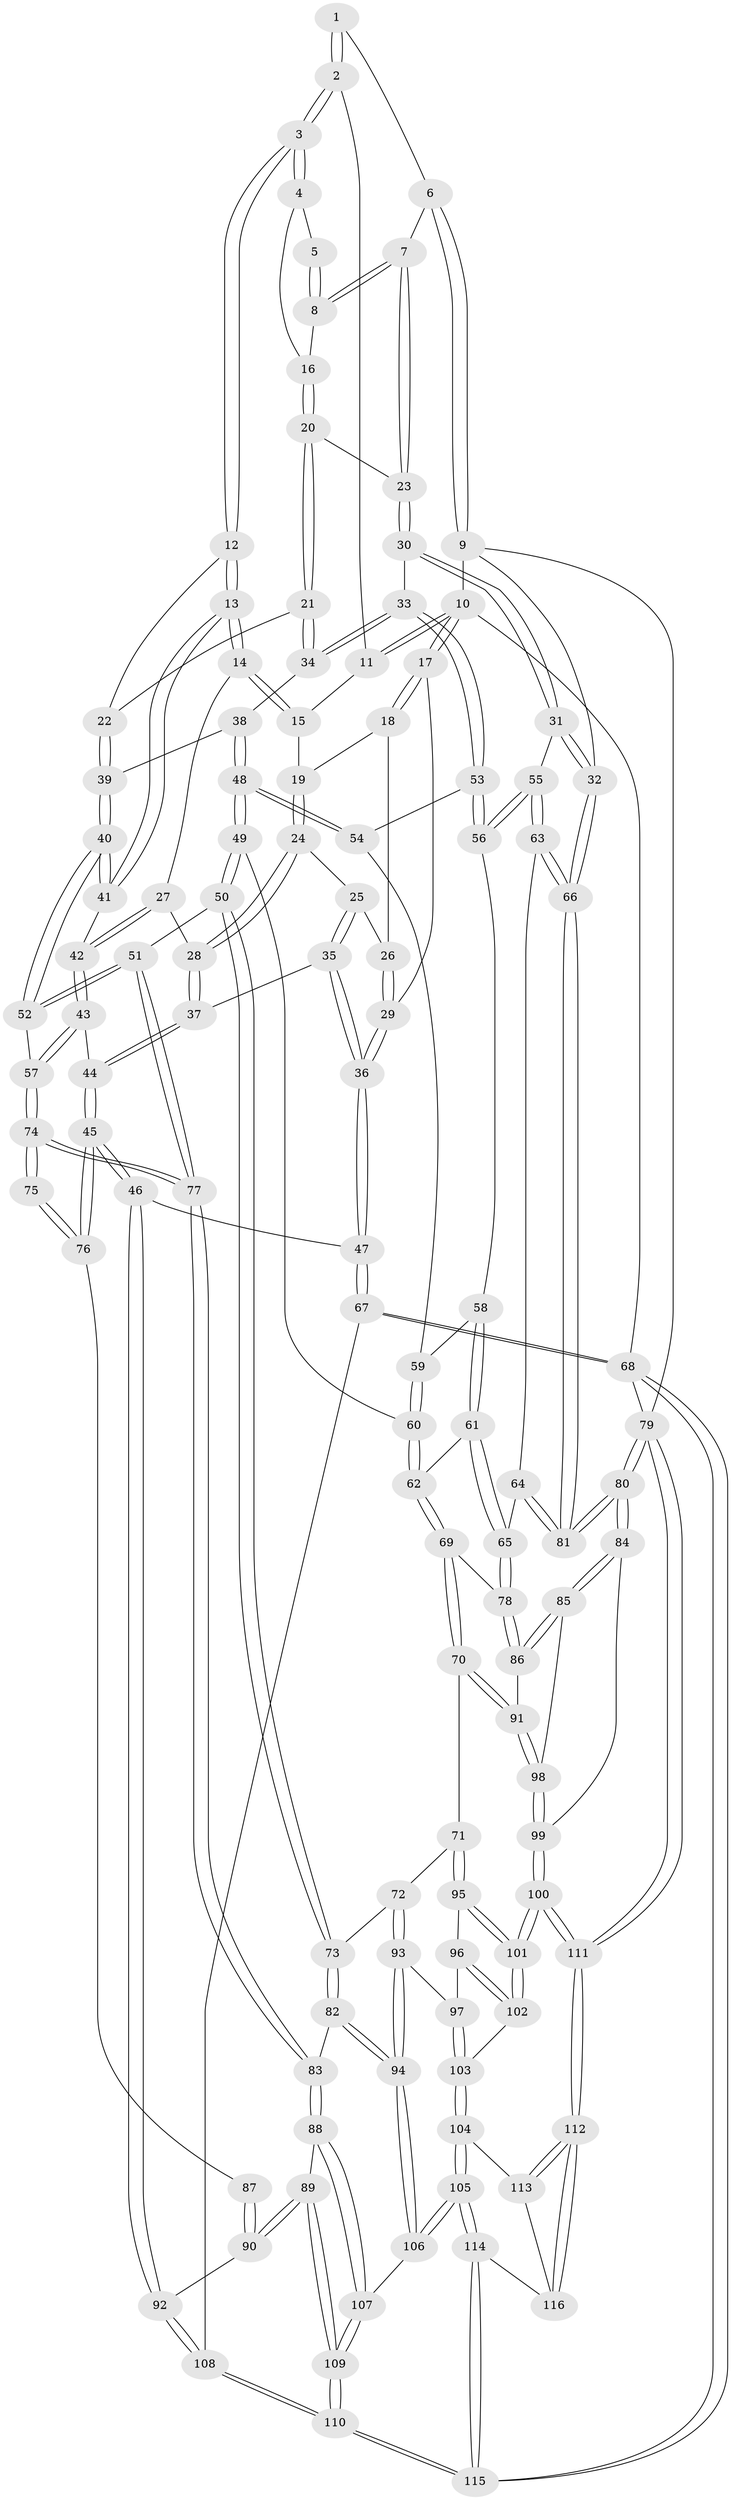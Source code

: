 // coarse degree distribution, {4: 0.42857142857142855, 5: 0.3142857142857143, 6: 0.12857142857142856, 3: 0.11428571428571428, 2: 0.014285714285714285}
// Generated by graph-tools (version 1.1) at 2025/24/03/03/25 07:24:35]
// undirected, 116 vertices, 287 edges
graph export_dot {
graph [start="1"]
  node [color=gray90,style=filled];
  1 [pos="+0.7160618350085091+0"];
  2 [pos="+0.3224228402816142+0"];
  3 [pos="+0.44187299376871886+0.16582701989036255"];
  4 [pos="+0.6024405414877753+0.07881516467552763"];
  5 [pos="+0.6717810865881785+0"];
  6 [pos="+0.7698083624592245+0"];
  7 [pos="+0.7714819182027739+0.15007650617007404"];
  8 [pos="+0.6865549092615594+0.11416759076445854"];
  9 [pos="+1+0"];
  10 [pos="+0+0"];
  11 [pos="+0.22580853645159465+0"];
  12 [pos="+0.44167823440246795+0.16849548471639889"];
  13 [pos="+0.42193596594259186+0.20360083874436907"];
  14 [pos="+0.3013631532788713+0.22234197105674472"];
  15 [pos="+0.1771133769197504+0"];
  16 [pos="+0.6380707374963193+0.10837684884094587"];
  17 [pos="+0+0"];
  18 [pos="+0.09214583721336325+0.11696611680362988"];
  19 [pos="+0.13459397839195936+0.09888942957920897"];
  20 [pos="+0.64366049352275+0.18435058883406558"];
  21 [pos="+0.604025629048+0.22158729679862257"];
  22 [pos="+0.5904323832310034+0.21889687614971806"];
  23 [pos="+0.7759514926778258+0.16205395974682582"];
  24 [pos="+0.16911760389392702+0.19038391880423572"];
  25 [pos="+0.05851893713063389+0.2405137397562743"];
  26 [pos="+0.04717096635365798+0.1662348258343791"];
  27 [pos="+0.2192793176242046+0.2510836540400393"];
  28 [pos="+0.21832347653790232+0.25059639776113274"];
  29 [pos="+0+0.2171348236548877"];
  30 [pos="+0.8599332169348439+0.26655712671103604"];
  31 [pos="+0.9788783962412562+0.24707516806843818"];
  32 [pos="+1+0.1553896551288145"];
  33 [pos="+0.8465727629047758+0.27968617103030746"];
  34 [pos="+0.6349204753846793+0.25668958354860194"];
  35 [pos="+0.03143674929515284+0.2975389727172606"];
  36 [pos="+0+0.4019632860772386"];
  37 [pos="+0.08909576125591032+0.30484301959134913"];
  38 [pos="+0.6156711463208397+0.36779567146249403"];
  39 [pos="+0.5667109098219232+0.35499516583502033"];
  40 [pos="+0.44151282949430476+0.341862090056844"];
  41 [pos="+0.43887686391960096+0.33123325223213357"];
  42 [pos="+0.2230607772145496+0.34573524441711345"];
  43 [pos="+0.20806025399697298+0.4503214298857517"];
  44 [pos="+0.18403088566778616+0.45233797798625663"];
  45 [pos="+0+0.5390475850130289"];
  46 [pos="+0+0.5414386476587044"];
  47 [pos="+0+0.5352710994607413"];
  48 [pos="+0.6705454442452662+0.4233308919648781"];
  49 [pos="+0.6612589818795886+0.45173069353228945"];
  50 [pos="+0.567449260955989+0.547939275944777"];
  51 [pos="+0.5064093502055842+0.522051351106243"];
  52 [pos="+0.4339831581694804+0.37142715229619555"];
  53 [pos="+0.8081898724101286+0.3447769273747456"];
  54 [pos="+0.8048400744156+0.34944131506456955"];
  55 [pos="+0.9322930121259253+0.4972357734567506"];
  56 [pos="+0.9295757227320853+0.4964486157820499"];
  57 [pos="+0.25990246416017126+0.48364312210138977"];
  58 [pos="+0.8410864130480191+0.49456466544612804"];
  59 [pos="+0.8244134661759903+0.4586925868973548"];
  60 [pos="+0.7417039133342828+0.5327201085420822"];
  61 [pos="+0.8345889684390271+0.5473516118117476"];
  62 [pos="+0.7556665140603691+0.5613416372336812"];
  63 [pos="+0.9683474217359547+0.544736625009658"];
  64 [pos="+0.9023659425804403+0.6140456990322991"];
  65 [pos="+0.8944075733277569+0.6182571336873168"];
  66 [pos="+1+0.5108123452001068"];
  67 [pos="+0+0.8196731016916654"];
  68 [pos="+0+1"];
  69 [pos="+0.7367124918586382+0.6143392626726932"];
  70 [pos="+0.695528805855307+0.6648025198488475"];
  71 [pos="+0.6784207871189054+0.6635101681746256"];
  72 [pos="+0.6249852698715891+0.6491723419706756"];
  73 [pos="+0.5886971577077422+0.6171610928421749"];
  74 [pos="+0.30601400236817705+0.6131278823508897"];
  75 [pos="+0.20922368552570836+0.6302517082446438"];
  76 [pos="+0.025298094292326316+0.5822917451594345"];
  77 [pos="+0.3149223746300833+0.6226118779328241"];
  78 [pos="+0.8911621960801965+0.6248400320944798"];
  79 [pos="+1+1"];
  80 [pos="+1+0.9766136611463069"];
  81 [pos="+1+0.7973635843650863"];
  82 [pos="+0.4585289337947698+0.7145061678589987"];
  83 [pos="+0.3266059812020026+0.6722005587723316"];
  84 [pos="+1+0.8222978649510797"];
  85 [pos="+0.9114177708780719+0.7360076296676604"];
  86 [pos="+0.8887326300899506+0.6365688889395253"];
  87 [pos="+0.1529597221042875+0.6829581173239085"];
  88 [pos="+0.30410125242752717+0.7279969434076782"];
  89 [pos="+0.2506097094956242+0.793971805820997"];
  90 [pos="+0.1335165508597874+0.7625577828938452"];
  91 [pos="+0.74668586330407+0.7121520888312873"];
  92 [pos="+0.13146736795128044+0.7628232812979858"];
  93 [pos="+0.5920761187833011+0.7486562935534891"];
  94 [pos="+0.4902908749008639+0.7867438302813591"];
  95 [pos="+0.6609286519092891+0.7688191738543063"];
  96 [pos="+0.630919383001694+0.783008387526168"];
  97 [pos="+0.5965110676817706+0.7602273490384606"];
  98 [pos="+0.7809369189759832+0.7943704698424879"];
  99 [pos="+0.7737539808981826+0.8293318840957985"];
  100 [pos="+0.7530802730523265+0.8893819884339272"];
  101 [pos="+0.7207534250663263+0.8802017963783394"];
  102 [pos="+0.665994002903447+0.8727775981856999"];
  103 [pos="+0.5818034942215413+0.8790924756722832"];
  104 [pos="+0.5695135375326518+0.8840055464249527"];
  105 [pos="+0.5001423669511502+0.8794217383424284"];
  106 [pos="+0.4877683632228108+0.8658943845198582"];
  107 [pos="+0.43594143263736324+0.8639204681761867"];
  108 [pos="+0.030877418135142488+0.8720499345466814"];
  109 [pos="+0.2545902553800703+0.9520451538900926"];
  110 [pos="+0.22094463635335546+1"];
  111 [pos="+0.9311173013750293+1"];
  112 [pos="+0.7125717124487796+1"];
  113 [pos="+0.5796200772708434+0.9197366698801553"];
  114 [pos="+0.4179198328660424+1"];
  115 [pos="+0.2444790392235803+1"];
  116 [pos="+0.4773535952168104+1"];
  1 -- 2;
  1 -- 2;
  1 -- 6;
  2 -- 3;
  2 -- 3;
  2 -- 11;
  3 -- 4;
  3 -- 4;
  3 -- 12;
  3 -- 12;
  4 -- 5;
  4 -- 16;
  5 -- 8;
  5 -- 8;
  6 -- 7;
  6 -- 9;
  6 -- 9;
  7 -- 8;
  7 -- 8;
  7 -- 23;
  7 -- 23;
  8 -- 16;
  9 -- 10;
  9 -- 32;
  9 -- 79;
  10 -- 11;
  10 -- 11;
  10 -- 17;
  10 -- 17;
  10 -- 68;
  11 -- 15;
  12 -- 13;
  12 -- 13;
  12 -- 22;
  13 -- 14;
  13 -- 14;
  13 -- 41;
  13 -- 41;
  14 -- 15;
  14 -- 15;
  14 -- 27;
  15 -- 19;
  16 -- 20;
  16 -- 20;
  17 -- 18;
  17 -- 18;
  17 -- 29;
  18 -- 19;
  18 -- 26;
  19 -- 24;
  19 -- 24;
  20 -- 21;
  20 -- 21;
  20 -- 23;
  21 -- 22;
  21 -- 34;
  21 -- 34;
  22 -- 39;
  22 -- 39;
  23 -- 30;
  23 -- 30;
  24 -- 25;
  24 -- 28;
  24 -- 28;
  25 -- 26;
  25 -- 35;
  25 -- 35;
  26 -- 29;
  26 -- 29;
  27 -- 28;
  27 -- 42;
  27 -- 42;
  28 -- 37;
  28 -- 37;
  29 -- 36;
  29 -- 36;
  30 -- 31;
  30 -- 31;
  30 -- 33;
  31 -- 32;
  31 -- 32;
  31 -- 55;
  32 -- 66;
  32 -- 66;
  33 -- 34;
  33 -- 34;
  33 -- 53;
  33 -- 53;
  34 -- 38;
  35 -- 36;
  35 -- 36;
  35 -- 37;
  36 -- 47;
  36 -- 47;
  37 -- 44;
  37 -- 44;
  38 -- 39;
  38 -- 48;
  38 -- 48;
  39 -- 40;
  39 -- 40;
  40 -- 41;
  40 -- 41;
  40 -- 52;
  40 -- 52;
  41 -- 42;
  42 -- 43;
  42 -- 43;
  43 -- 44;
  43 -- 57;
  43 -- 57;
  44 -- 45;
  44 -- 45;
  45 -- 46;
  45 -- 46;
  45 -- 76;
  45 -- 76;
  46 -- 47;
  46 -- 92;
  46 -- 92;
  47 -- 67;
  47 -- 67;
  48 -- 49;
  48 -- 49;
  48 -- 54;
  48 -- 54;
  49 -- 50;
  49 -- 50;
  49 -- 60;
  50 -- 51;
  50 -- 73;
  50 -- 73;
  51 -- 52;
  51 -- 52;
  51 -- 77;
  51 -- 77;
  52 -- 57;
  53 -- 54;
  53 -- 56;
  53 -- 56;
  54 -- 59;
  55 -- 56;
  55 -- 56;
  55 -- 63;
  55 -- 63;
  56 -- 58;
  57 -- 74;
  57 -- 74;
  58 -- 59;
  58 -- 61;
  58 -- 61;
  59 -- 60;
  59 -- 60;
  60 -- 62;
  60 -- 62;
  61 -- 62;
  61 -- 65;
  61 -- 65;
  62 -- 69;
  62 -- 69;
  63 -- 64;
  63 -- 66;
  63 -- 66;
  64 -- 65;
  64 -- 81;
  64 -- 81;
  65 -- 78;
  65 -- 78;
  66 -- 81;
  66 -- 81;
  67 -- 68;
  67 -- 68;
  67 -- 108;
  68 -- 115;
  68 -- 115;
  68 -- 79;
  69 -- 70;
  69 -- 70;
  69 -- 78;
  70 -- 71;
  70 -- 91;
  70 -- 91;
  71 -- 72;
  71 -- 95;
  71 -- 95;
  72 -- 73;
  72 -- 93;
  72 -- 93;
  73 -- 82;
  73 -- 82;
  74 -- 75;
  74 -- 75;
  74 -- 77;
  74 -- 77;
  75 -- 76;
  75 -- 76;
  76 -- 87;
  77 -- 83;
  77 -- 83;
  78 -- 86;
  78 -- 86;
  79 -- 80;
  79 -- 80;
  79 -- 111;
  79 -- 111;
  80 -- 81;
  80 -- 81;
  80 -- 84;
  80 -- 84;
  82 -- 83;
  82 -- 94;
  82 -- 94;
  83 -- 88;
  83 -- 88;
  84 -- 85;
  84 -- 85;
  84 -- 99;
  85 -- 86;
  85 -- 86;
  85 -- 98;
  86 -- 91;
  87 -- 90;
  87 -- 90;
  88 -- 89;
  88 -- 107;
  88 -- 107;
  89 -- 90;
  89 -- 90;
  89 -- 109;
  89 -- 109;
  90 -- 92;
  91 -- 98;
  91 -- 98;
  92 -- 108;
  92 -- 108;
  93 -- 94;
  93 -- 94;
  93 -- 97;
  94 -- 106;
  94 -- 106;
  95 -- 96;
  95 -- 101;
  95 -- 101;
  96 -- 97;
  96 -- 102;
  96 -- 102;
  97 -- 103;
  97 -- 103;
  98 -- 99;
  98 -- 99;
  99 -- 100;
  99 -- 100;
  100 -- 101;
  100 -- 101;
  100 -- 111;
  100 -- 111;
  101 -- 102;
  101 -- 102;
  102 -- 103;
  103 -- 104;
  103 -- 104;
  104 -- 105;
  104 -- 105;
  104 -- 113;
  105 -- 106;
  105 -- 106;
  105 -- 114;
  105 -- 114;
  106 -- 107;
  107 -- 109;
  107 -- 109;
  108 -- 110;
  108 -- 110;
  109 -- 110;
  109 -- 110;
  110 -- 115;
  110 -- 115;
  111 -- 112;
  111 -- 112;
  112 -- 113;
  112 -- 113;
  112 -- 116;
  112 -- 116;
  113 -- 116;
  114 -- 115;
  114 -- 115;
  114 -- 116;
}
